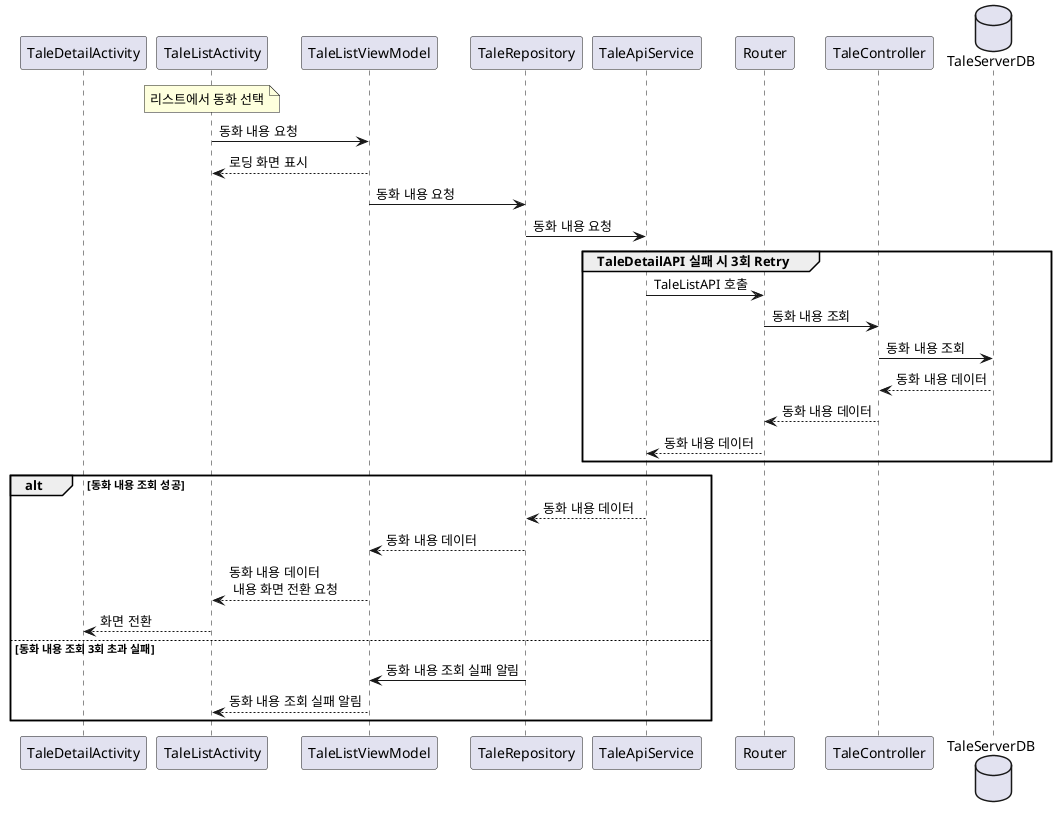 @startuml seq_get_tale_content

participant TaleDetailActivity as view2
participant TaleListActivity as view
participant TaleListViewModel as vm
participant TaleRepository as repo
participant TaleApiService as apiservice
participant Router as router
participant TaleController as tc
database TaleServerDB as db_s

note over view : 리스트에서 동화 선택

view -> vm : 동화 내용 요청
vm --> view : 로딩 화면 표시
vm -> repo : 동화 내용 요청
repo -> apiservice : 동화 내용 요청
group TaleDetailAPI 실패 시 3회 Retry
    apiservice -> router : TaleListAPI 호출
    router -> tc : 동화 내용 조회
    tc -> db_s : 동화 내용 조회
    db_s --> tc : 동화 내용 데이터
    tc --> router : 동화 내용 데이터
    router --> apiservice : 동화 내용 데이터
end
alt 동화 내용 조회 성공
    apiservice --> repo : 동화 내용 데이터
    repo --> vm : 동화 내용 데이터
    vm --> view : 동화 내용 데이터\n 내용 화면 전환 요청
    view --> view2 : 화면 전환
else 동화 내용 조회 3회 초과 실패
    repo -> vm : 동화 내용 조회 실패 알림
    vm --> view : 동화 내용 조회 실패 알림
end

@enduml